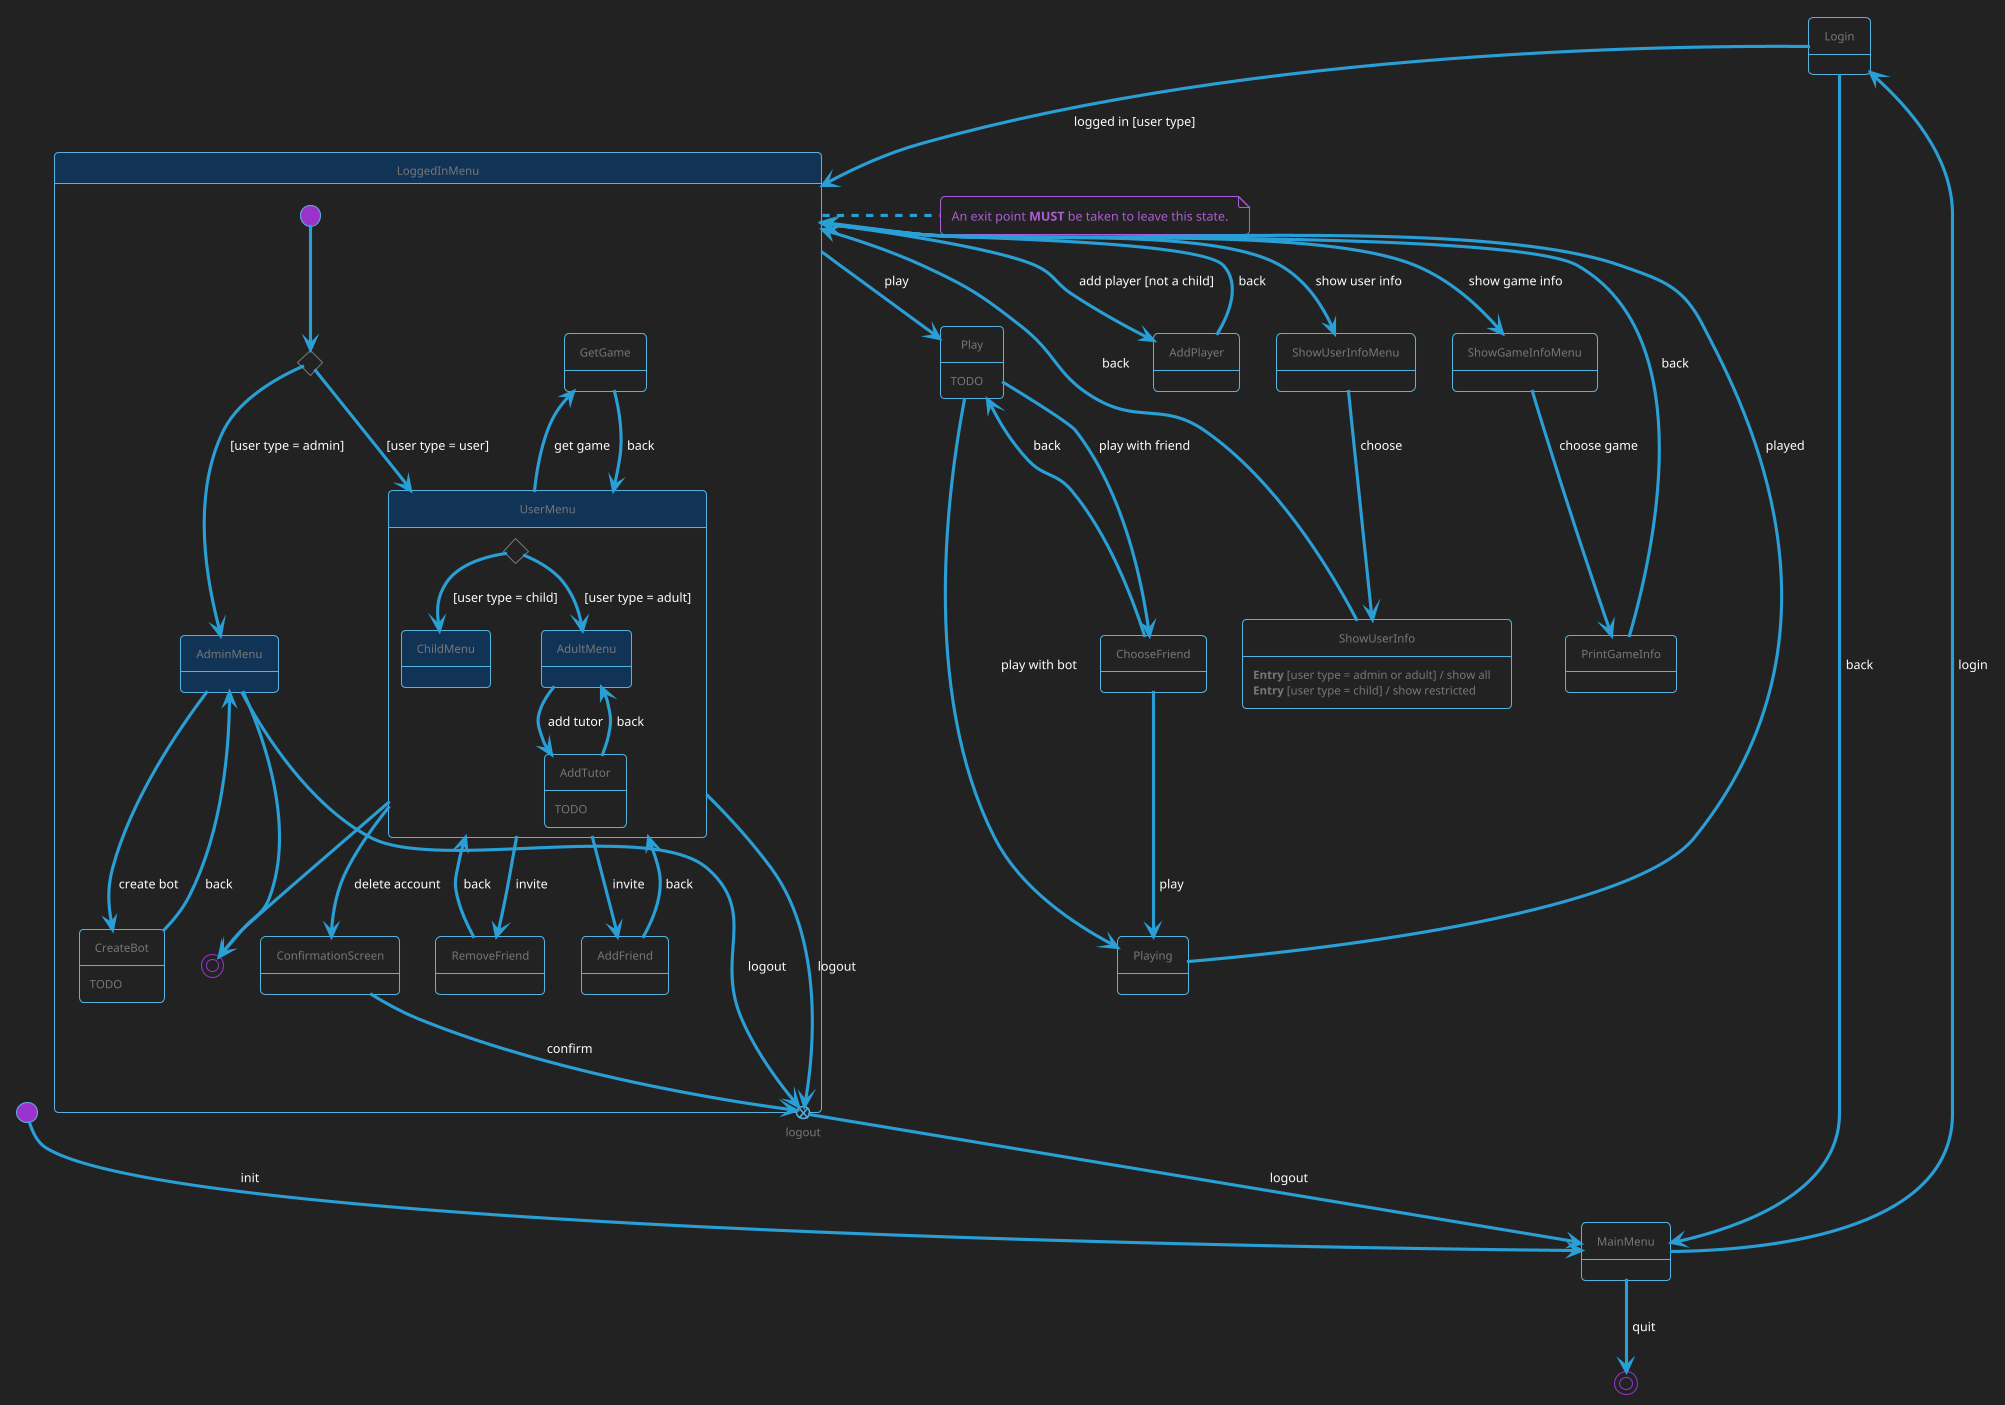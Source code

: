 @startuml menu_state_machine
'MIT License
'
'Copyright (c) 2023 Picorims alias Charly Schmidt
'
'Permission is hereby granted, free of charge, to any person obtaining a copy
'of this software and associated documentation files (the "Software"), to deal
'in the Software without restriction, including without limitation the rights
'to use, copy, modify, merge, publish, distribute, sublicense, and/or sell
'copies of the Software, and to permit persons to whom the Software is
'furnished to do so, subject to the following conditions:
'
'The above copyright notice and this permission notice shall be included in all
'copies or substantial portions of the Software.
'
'THE SOFTWARE IS PROVIDED "AS IS", WITHOUT WARRANTY OF ANY KIND, EXPRESS OR
'IMPLIED, INCLUDING BUT NOT LIMITED TO THE WARRANTIES OF MERCHANTABILITY,
'FITNESS FOR A PARTICULAR PURPOSE AND NONINFRINGEMENT. IN NO EVENT SHALL THE
'AUTHORS OR COPYRIGHT HOLDERS BE LIABLE FOR ANY CLAIM, DAMAGES OR OTHER
'LIABILITY, WHETHER IN AN ACTION OF CONTRACT, TORT OR OTHERWISE, ARISING FROM,
'OUT OF OR IN CONNECTION WITH THE SOFTWARE OR THE USE OR OTHER DEALINGS IN THE
'SOFTWARE.

!theme cyborg-outline
skinparam BackgroundColor #222222

state ShowUserInfoMenu
state ShowGameInfoMenu
state AddPlayer

[*] --> MainMenu: init

MainMenu --> Login: login
MainMenu --> [*]: quit

Login --> LoggedInMenu: logged in [user type]
Login --> MainMenu: back

state LoggedInMenu #113355 {
    state logout <<exitPoint>>

    state loginChoice <<choice>>
    [*] --> loginChoice
    loginChoice --> UserMenu: [user type = user]
    loginChoice --> AdminMenu: [user type = admin]

    state AdminMenu #113355
    AdminMenu --> logout: logout
    AdminMenu --> CreateBot: create bot
    AdminMenu --> [*]

    CreateBot --> AdminMenu: back
    CreateBot: TODO

    state UserMenu #113355 {
        state userChoice <<choice>>
        userChoice --> ChildMenu: [user type = child]
        userChoice --> AdultMenu: [user type = adult]

        state ChildMenu #113355

        state AdultMenu #113355
        AdultMenu --> AddTutor: add tutor

        AddTutor --> AdultMenu: back
        AddTutor: TODO
    }
    UserMenu --> AddFriend: invite
    UserMenu --> RemoveFriend: invite
    UserMenu -up-> GetGame: get game
    UserMenu --> logout: logout
    UserMenu --> ConfirmationScreen: delete account
    UserMenu --> [*]

    ConfirmationScreen --> logout: confirm

    GetGame --> UserMenu: back

    AddFriend --> UserMenu: back

    RemoveFriend --> UserMenu: back
}
logout --> MainMenu: logout
LoggedInMenu --> ShowUserInfoMenu: show user info
LoggedInMenu --> ShowGameInfoMenu: show game info
LoggedInMenu --> AddPlayer: add player [not a child]
LoggedInMenu --> Play: play

note right of LoggedInMenu
    An exit point <b>MUST</b> be taken to leave this state.
end note

ShowUserInfoMenu --> ShowUserInfo: choose

ShowUserInfo: <b>Entry</b> [user type = admin or adult] / show all
ShowUserInfo: <b>Entry</b> [user type = child] / show restricted
ShowUserInfo --> LoggedInMenu: back

ShowGameInfoMenu --> PrintGameInfo: choose game

PrintGameInfo --> LoggedInMenu: back

AddPlayer --> LoggedInMenu: back

Play --> ChooseFriend: play with friend
Play --> Playing: play with bot
Play: TODO

ChooseFriend --> Playing: play
ChooseFriend --> Play: back

Playing --> LoggedInMenu: played

@enduml
